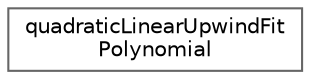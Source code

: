 digraph "Graphical Class Hierarchy"
{
 // LATEX_PDF_SIZE
  bgcolor="transparent";
  edge [fontname=Helvetica,fontsize=10,labelfontname=Helvetica,labelfontsize=10];
  node [fontname=Helvetica,fontsize=10,shape=box,height=0.2,width=0.4];
  rankdir="LR";
  Node0 [id="Node000000",label="quadraticLinearUpwindFit\lPolynomial",height=0.2,width=0.4,color="grey40", fillcolor="white", style="filled",URL="$classFoam_1_1quadraticLinearUpwindFitPolynomial.html",tooltip="Quadratic polynomial for upwind biased interpolation fitting."];
}
